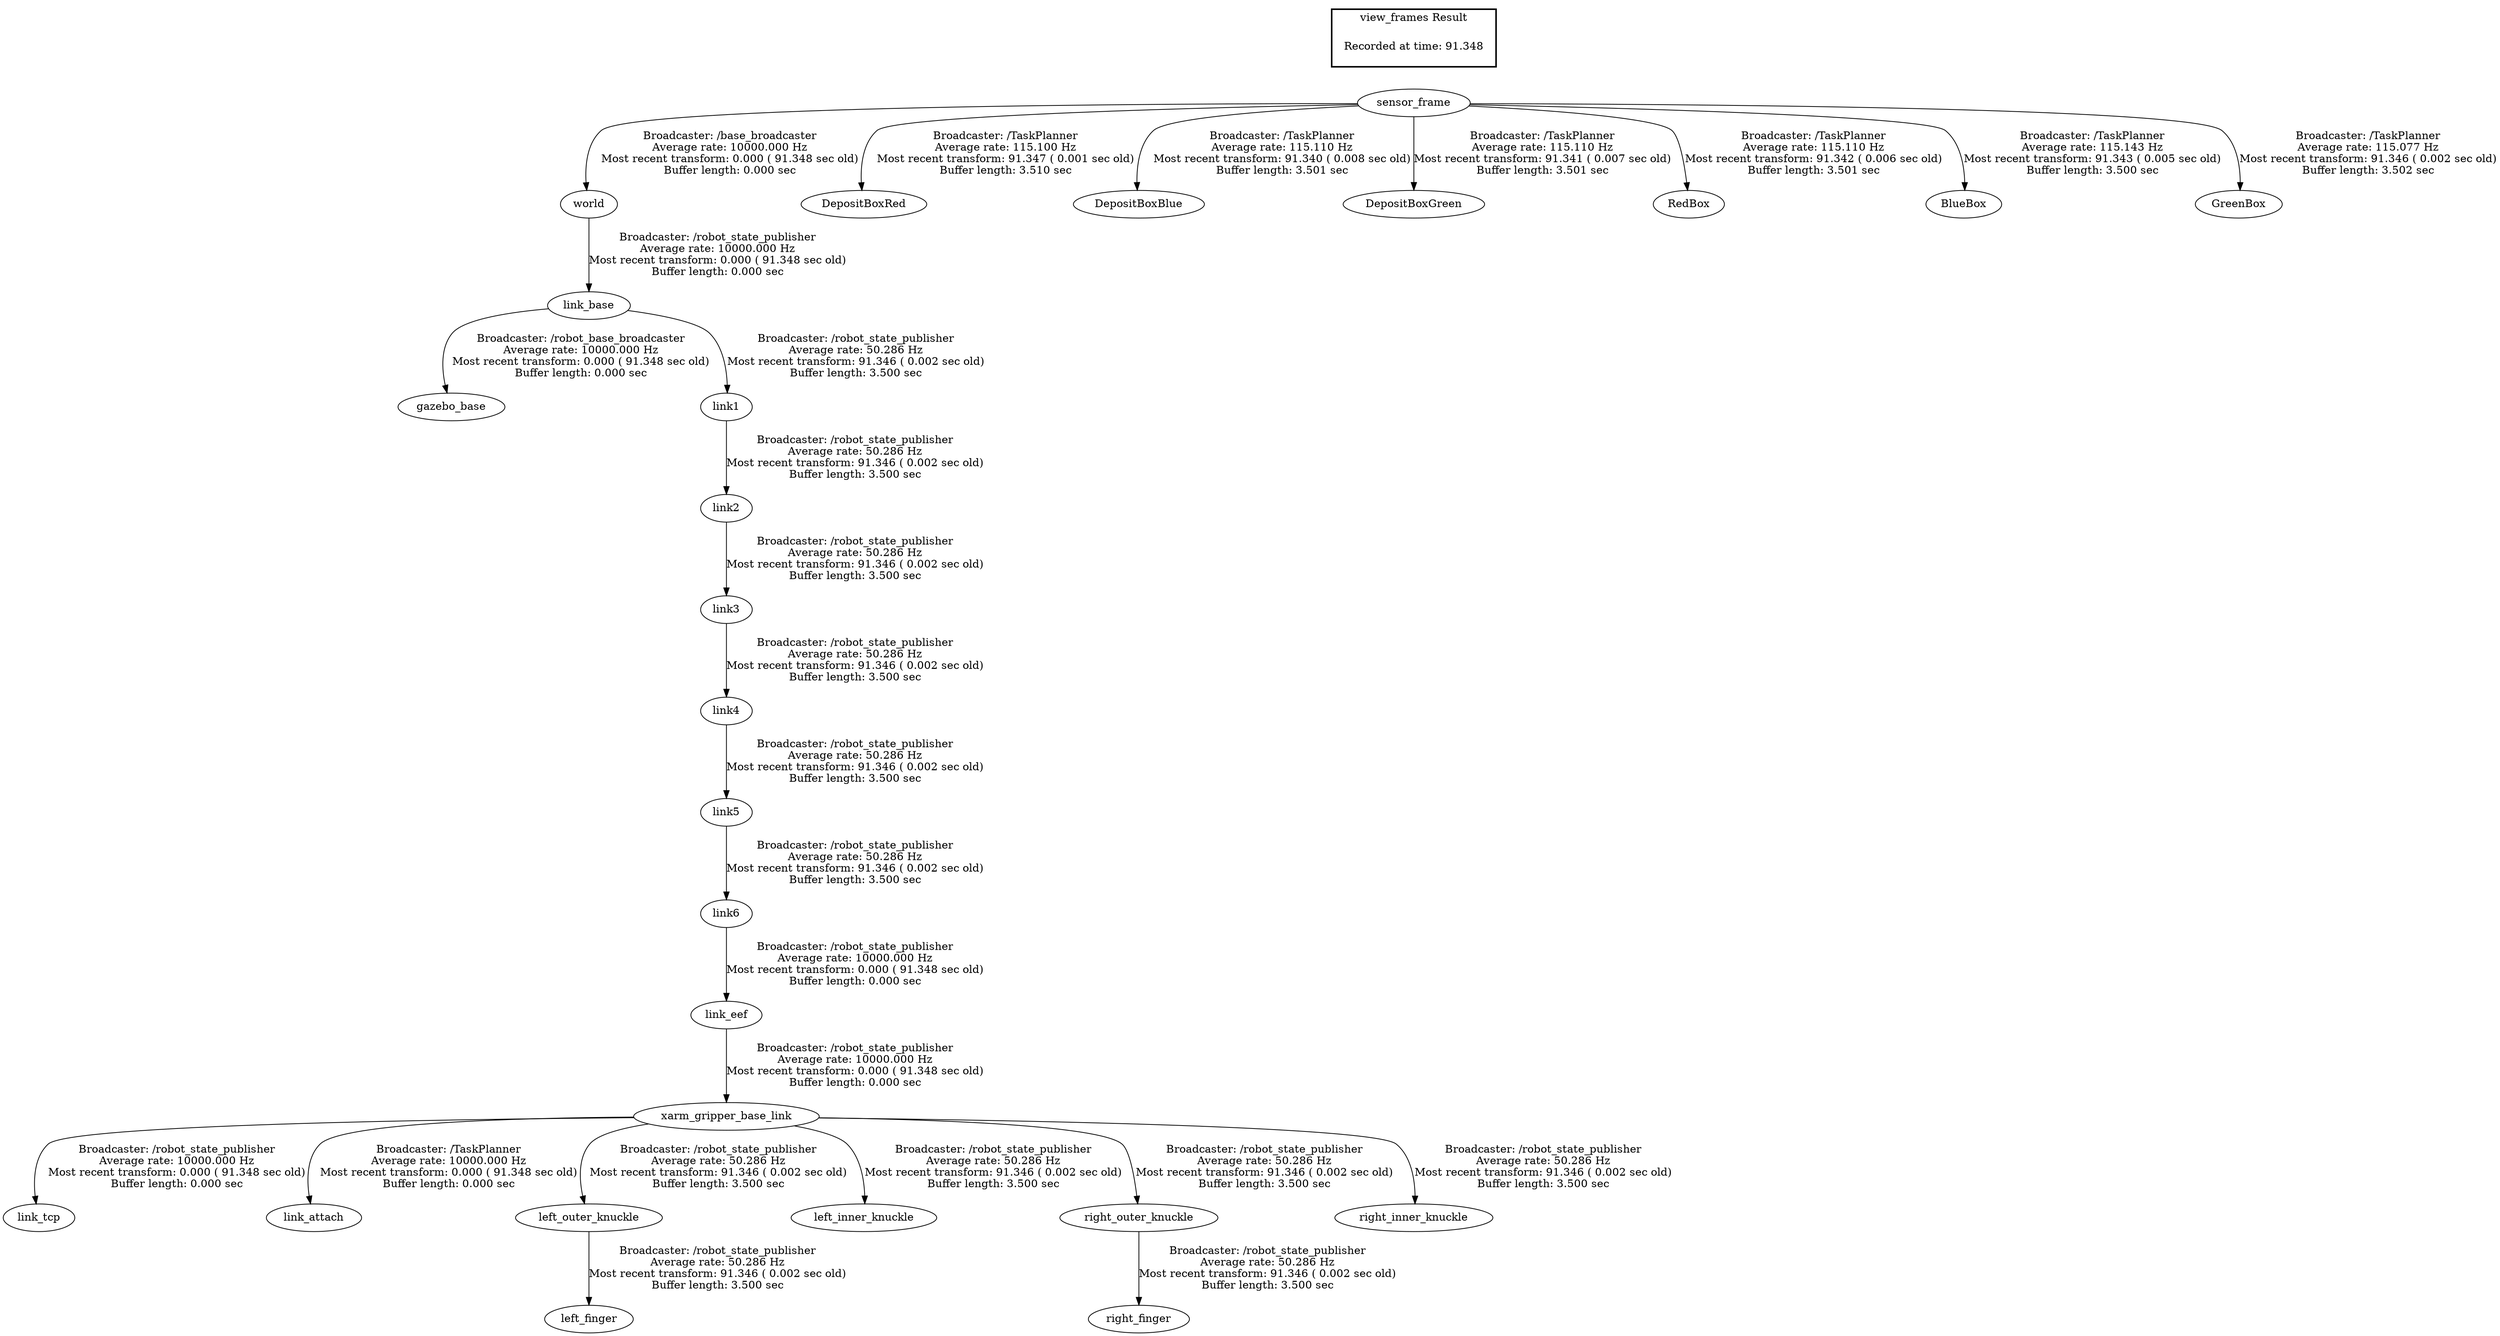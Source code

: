 digraph G {
"sensor_frame" -> "world"[label="Broadcaster: /base_broadcaster\nAverage rate: 10000.000 Hz\nMost recent transform: 0.000 ( 91.348 sec old)\nBuffer length: 0.000 sec\n"];
"link_base" -> "gazebo_base"[label="Broadcaster: /robot_base_broadcaster\nAverage rate: 10000.000 Hz\nMost recent transform: 0.000 ( 91.348 sec old)\nBuffer length: 0.000 sec\n"];
"world" -> "link_base"[label="Broadcaster: /robot_state_publisher\nAverage rate: 10000.000 Hz\nMost recent transform: 0.000 ( 91.348 sec old)\nBuffer length: 0.000 sec\n"];
"link_eef" -> "xarm_gripper_base_link"[label="Broadcaster: /robot_state_publisher\nAverage rate: 10000.000 Hz\nMost recent transform: 0.000 ( 91.348 sec old)\nBuffer length: 0.000 sec\n"];
"link6" -> "link_eef"[label="Broadcaster: /robot_state_publisher\nAverage rate: 10000.000 Hz\nMost recent transform: 0.000 ( 91.348 sec old)\nBuffer length: 0.000 sec\n"];
"link5" -> "link6"[label="Broadcaster: /robot_state_publisher\nAverage rate: 50.286 Hz\nMost recent transform: 91.346 ( 0.002 sec old)\nBuffer length: 3.500 sec\n"];
"xarm_gripper_base_link" -> "link_tcp"[label="Broadcaster: /robot_state_publisher\nAverage rate: 10000.000 Hz\nMost recent transform: 0.000 ( 91.348 sec old)\nBuffer length: 0.000 sec\n"];
"sensor_frame" -> "DepositBoxRed"[label="Broadcaster: /TaskPlanner\nAverage rate: 115.100 Hz\nMost recent transform: 91.347 ( 0.001 sec old)\nBuffer length: 3.510 sec\n"];
"sensor_frame" -> "DepositBoxBlue"[label="Broadcaster: /TaskPlanner\nAverage rate: 115.110 Hz\nMost recent transform: 91.340 ( 0.008 sec old)\nBuffer length: 3.501 sec\n"];
"sensor_frame" -> "DepositBoxGreen"[label="Broadcaster: /TaskPlanner\nAverage rate: 115.110 Hz\nMost recent transform: 91.341 ( 0.007 sec old)\nBuffer length: 3.501 sec\n"];
"xarm_gripper_base_link" -> "link_attach"[label="Broadcaster: /TaskPlanner\nAverage rate: 10000.000 Hz\nMost recent transform: 0.000 ( 91.348 sec old)\nBuffer length: 0.000 sec\n"];
"sensor_frame" -> "RedBox"[label="Broadcaster: /TaskPlanner\nAverage rate: 115.110 Hz\nMost recent transform: 91.342 ( 0.006 sec old)\nBuffer length: 3.501 sec\n"];
"sensor_frame" -> "BlueBox"[label="Broadcaster: /TaskPlanner\nAverage rate: 115.143 Hz\nMost recent transform: 91.343 ( 0.005 sec old)\nBuffer length: 3.500 sec\n"];
"sensor_frame" -> "GreenBox"[label="Broadcaster: /TaskPlanner\nAverage rate: 115.077 Hz\nMost recent transform: 91.346 ( 0.002 sec old)\nBuffer length: 3.502 sec\n"];
"xarm_gripper_base_link" -> "left_outer_knuckle"[label="Broadcaster: /robot_state_publisher\nAverage rate: 50.286 Hz\nMost recent transform: 91.346 ( 0.002 sec old)\nBuffer length: 3.500 sec\n"];
"link_base" -> "link1"[label="Broadcaster: /robot_state_publisher\nAverage rate: 50.286 Hz\nMost recent transform: 91.346 ( 0.002 sec old)\nBuffer length: 3.500 sec\n"];
"link1" -> "link2"[label="Broadcaster: /robot_state_publisher\nAverage rate: 50.286 Hz\nMost recent transform: 91.346 ( 0.002 sec old)\nBuffer length: 3.500 sec\n"];
"link2" -> "link3"[label="Broadcaster: /robot_state_publisher\nAverage rate: 50.286 Hz\nMost recent transform: 91.346 ( 0.002 sec old)\nBuffer length: 3.500 sec\n"];
"link3" -> "link4"[label="Broadcaster: /robot_state_publisher\nAverage rate: 50.286 Hz\nMost recent transform: 91.346 ( 0.002 sec old)\nBuffer length: 3.500 sec\n"];
"link4" -> "link5"[label="Broadcaster: /robot_state_publisher\nAverage rate: 50.286 Hz\nMost recent transform: 91.346 ( 0.002 sec old)\nBuffer length: 3.500 sec\n"];
"left_outer_knuckle" -> "left_finger"[label="Broadcaster: /robot_state_publisher\nAverage rate: 50.286 Hz\nMost recent transform: 91.346 ( 0.002 sec old)\nBuffer length: 3.500 sec\n"];
"xarm_gripper_base_link" -> "left_inner_knuckle"[label="Broadcaster: /robot_state_publisher\nAverage rate: 50.286 Hz\nMost recent transform: 91.346 ( 0.002 sec old)\nBuffer length: 3.500 sec\n"];
"right_outer_knuckle" -> "right_finger"[label="Broadcaster: /robot_state_publisher\nAverage rate: 50.286 Hz\nMost recent transform: 91.346 ( 0.002 sec old)\nBuffer length: 3.500 sec\n"];
"xarm_gripper_base_link" -> "right_outer_knuckle"[label="Broadcaster: /robot_state_publisher\nAverage rate: 50.286 Hz\nMost recent transform: 91.346 ( 0.002 sec old)\nBuffer length: 3.500 sec\n"];
"xarm_gripper_base_link" -> "right_inner_knuckle"[label="Broadcaster: /robot_state_publisher\nAverage rate: 50.286 Hz\nMost recent transform: 91.346 ( 0.002 sec old)\nBuffer length: 3.500 sec\n"];
edge [style=invis];
 subgraph cluster_legend { style=bold; color=black; label ="view_frames Result";
"Recorded at time: 91.348"[ shape=plaintext ] ;
 }->"sensor_frame";
}